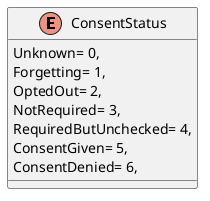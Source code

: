 @startuml
enum ConsentStatus {
    Unknown= 0,
    Forgetting= 1,
    OptedOut= 2,
    NotRequired= 3,
    RequiredButUnchecked= 4,
    ConsentGiven= 5,
    ConsentDenied= 6,
}
@enduml
